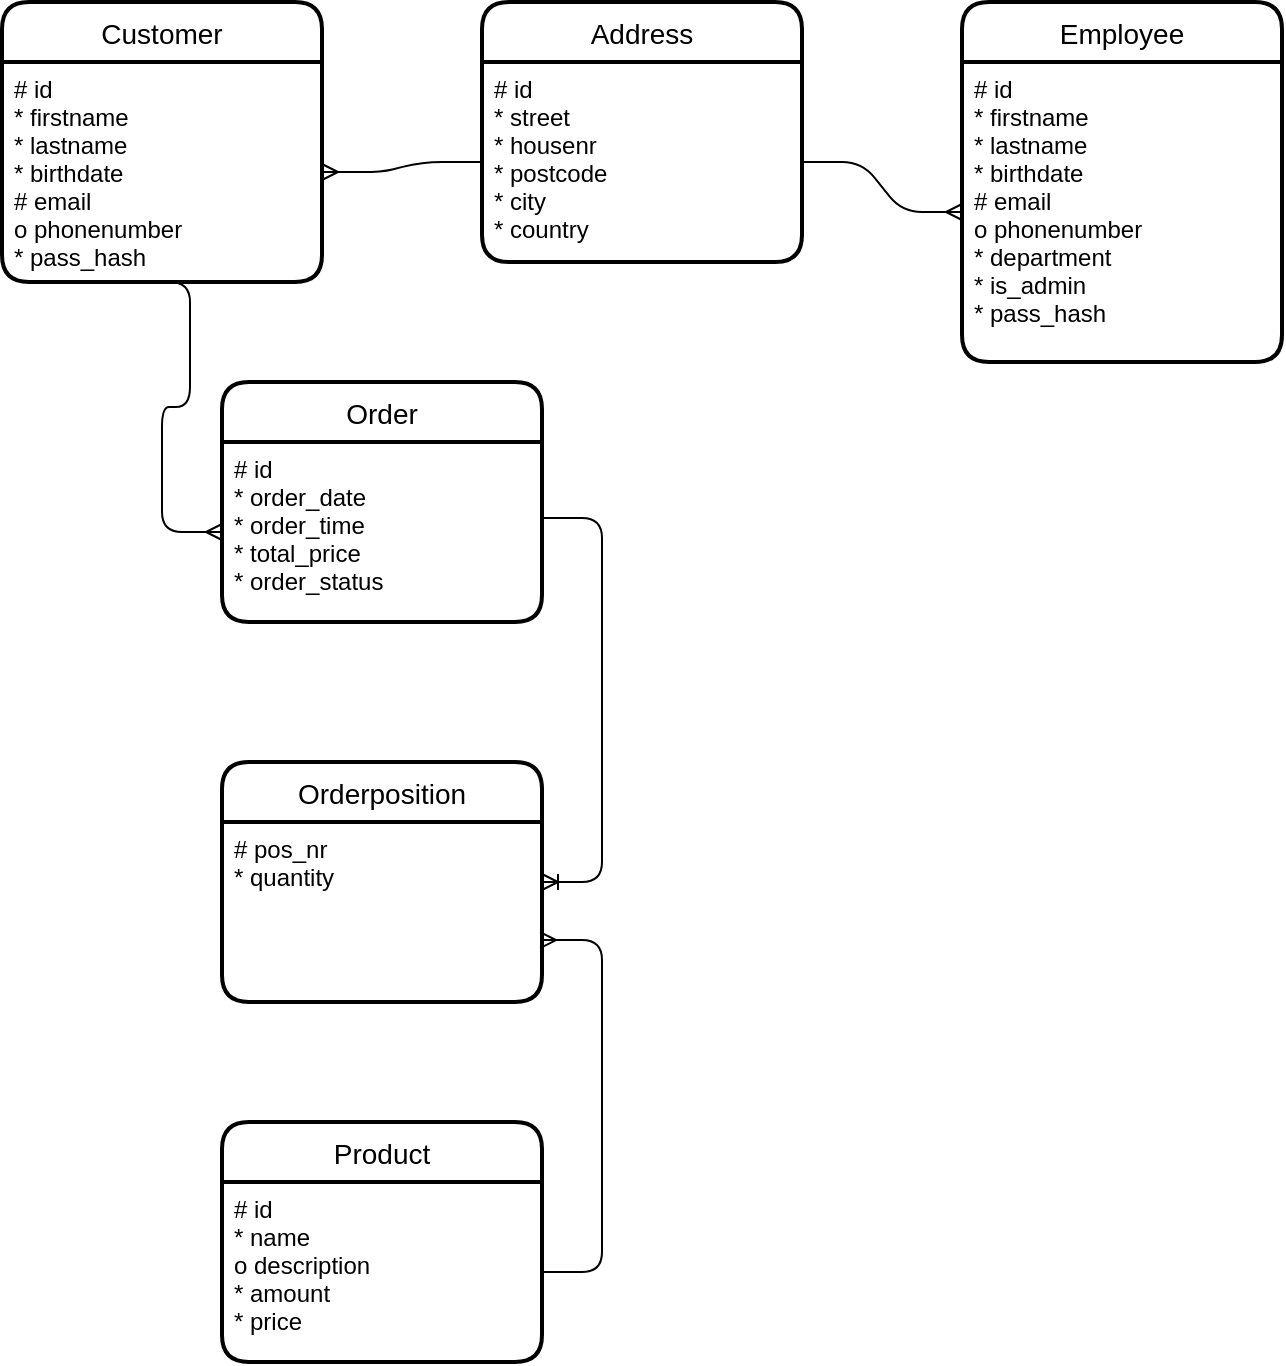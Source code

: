 <mxfile version="14.8.3" type="github">
  <diagram id="zqOOfs8UBTVCIb0sJ63z" name="Page-1">
    <mxGraphModel dx="1422" dy="752" grid="1" gridSize="10" guides="1" tooltips="1" connect="1" arrows="1" fold="1" page="1" pageScale="1" pageWidth="827" pageHeight="1169" background="none" math="0" shadow="0">
      <root>
        <mxCell id="0" />
        <mxCell id="1" parent="0" />
        <mxCell id="8EAQV7HGh1oppnWuFU27-1" value="Customer" style="swimlane;childLayout=stackLayout;horizontal=1;startSize=30;horizontalStack=0;rounded=1;fontSize=14;fontStyle=0;strokeWidth=2;resizeParent=0;resizeLast=1;shadow=0;dashed=0;align=center;" parent="1" vertex="1">
          <mxGeometry x="40" y="40" width="160" height="140" as="geometry">
            <mxRectangle x="40" y="40" width="90" height="30" as="alternateBounds" />
          </mxGeometry>
        </mxCell>
        <mxCell id="8EAQV7HGh1oppnWuFU27-2" value="# id&#xa;* firstname&#xa;* lastname&#xa;* birthdate&#xa;# email&#xa;o phonenumber&#xa;* pass_hash&#xa;" style="align=left;strokeColor=none;fillColor=none;spacingLeft=4;fontSize=12;verticalAlign=top;resizable=0;rotatable=0;part=1;" parent="8EAQV7HGh1oppnWuFU27-1" vertex="1">
          <mxGeometry y="30" width="160" height="110" as="geometry" />
        </mxCell>
        <mxCell id="8EAQV7HGh1oppnWuFU27-3" value="Address" style="swimlane;childLayout=stackLayout;horizontal=1;startSize=30;horizontalStack=0;rounded=1;fontSize=14;fontStyle=0;strokeWidth=2;resizeParent=0;resizeLast=1;shadow=0;dashed=0;align=center;" parent="1" vertex="1">
          <mxGeometry x="280" y="40" width="160" height="130" as="geometry">
            <mxRectangle x="280" y="40" width="80" height="30" as="alternateBounds" />
          </mxGeometry>
        </mxCell>
        <mxCell id="8EAQV7HGh1oppnWuFU27-4" value="# id&#xa;* street&#xa;* housenr&#xa;* postcode&#xa;* city&#xa;* country&#xa;" style="align=left;strokeColor=none;fillColor=none;spacingLeft=4;fontSize=12;verticalAlign=top;resizable=0;rotatable=0;part=1;" parent="8EAQV7HGh1oppnWuFU27-3" vertex="1">
          <mxGeometry y="30" width="160" height="100" as="geometry" />
        </mxCell>
        <mxCell id="8EAQV7HGh1oppnWuFU27-6" value="Product" style="swimlane;childLayout=stackLayout;horizontal=1;startSize=30;horizontalStack=0;rounded=1;fontSize=14;fontStyle=0;strokeWidth=2;resizeParent=0;resizeLast=1;shadow=0;dashed=0;align=center;" parent="1" vertex="1">
          <mxGeometry x="150" y="600" width="160" height="120" as="geometry" />
        </mxCell>
        <mxCell id="8EAQV7HGh1oppnWuFU27-7" value="# id&#xa;* name&#xa;o description&#xa;* amount&#xa;* price" style="align=left;strokeColor=none;fillColor=none;spacingLeft=4;fontSize=12;verticalAlign=top;resizable=0;rotatable=0;part=1;" parent="8EAQV7HGh1oppnWuFU27-6" vertex="1">
          <mxGeometry y="30" width="160" height="90" as="geometry" />
        </mxCell>
        <mxCell id="8EAQV7HGh1oppnWuFU27-8" value="Order" style="swimlane;childLayout=stackLayout;horizontal=1;startSize=30;horizontalStack=0;rounded=1;fontSize=14;fontStyle=0;strokeWidth=2;resizeParent=0;resizeLast=1;shadow=0;dashed=0;align=center;" parent="1" vertex="1">
          <mxGeometry x="150" y="230" width="160" height="120" as="geometry" />
        </mxCell>
        <mxCell id="8EAQV7HGh1oppnWuFU27-9" value="# id&#xa;* order_date&#xa;* order_time&#xa;* total_price&#xa;* order_status&#xa;" style="align=left;strokeColor=none;fillColor=none;spacingLeft=4;fontSize=12;verticalAlign=top;resizable=0;rotatable=0;part=1;" parent="8EAQV7HGh1oppnWuFU27-8" vertex="1">
          <mxGeometry y="30" width="160" height="90" as="geometry" />
        </mxCell>
        <mxCell id="8EAQV7HGh1oppnWuFU27-10" value="Orderposition" style="swimlane;childLayout=stackLayout;horizontal=1;startSize=30;horizontalStack=0;rounded=1;fontSize=14;fontStyle=0;strokeWidth=2;resizeParent=0;resizeLast=1;shadow=0;dashed=0;align=center;" parent="1" vertex="1">
          <mxGeometry x="150" y="420" width="160" height="120" as="geometry" />
        </mxCell>
        <mxCell id="8EAQV7HGh1oppnWuFU27-11" value="# pos_nr&#xa;* quantity&#xa;" style="align=left;strokeColor=none;fillColor=none;spacingLeft=4;fontSize=12;verticalAlign=top;resizable=0;rotatable=0;part=1;" parent="8EAQV7HGh1oppnWuFU27-10" vertex="1">
          <mxGeometry y="30" width="160" height="90" as="geometry" />
        </mxCell>
        <mxCell id="8EAQV7HGh1oppnWuFU27-23" value="" style="edgeStyle=entityRelationEdgeStyle;fontSize=12;html=1;endArrow=ERmany;" parent="1" source="8EAQV7HGh1oppnWuFU27-4" target="8EAQV7HGh1oppnWuFU27-2" edge="1">
          <mxGeometry width="100" height="100" relative="1" as="geometry">
            <mxPoint x="380" y="400" as="sourcePoint" />
            <mxPoint x="480" y="300" as="targetPoint" />
          </mxGeometry>
        </mxCell>
        <mxCell id="8EAQV7HGh1oppnWuFU27-28" value="" style="edgeStyle=entityRelationEdgeStyle;fontSize=12;html=1;endArrow=ERmany;exitX=0.4;exitY=1;exitDx=0;exitDy=0;exitPerimeter=0;" parent="1" source="8EAQV7HGh1oppnWuFU27-2" target="8EAQV7HGh1oppnWuFU27-9" edge="1">
          <mxGeometry width="100" height="100" relative="1" as="geometry">
            <mxPoint x="380" y="400" as="sourcePoint" />
            <mxPoint x="480" y="300" as="targetPoint" />
          </mxGeometry>
        </mxCell>
        <mxCell id="8EAQV7HGh1oppnWuFU27-31" value="" style="edgeStyle=entityRelationEdgeStyle;fontSize=12;html=1;endArrow=ERoneToMany;exitX=1;exitY=0.422;exitDx=0;exitDy=0;exitPerimeter=0;" parent="1" source="8EAQV7HGh1oppnWuFU27-9" target="8EAQV7HGh1oppnWuFU27-10" edge="1">
          <mxGeometry width="100" height="100" relative="1" as="geometry">
            <mxPoint x="380" y="400" as="sourcePoint" />
            <mxPoint x="480" y="300" as="targetPoint" />
          </mxGeometry>
        </mxCell>
        <mxCell id="hEnhNm0cxcNL_pd9e-mG-1" value="Employee" style="swimlane;childLayout=stackLayout;horizontal=1;startSize=30;horizontalStack=0;rounded=1;fontSize=14;fontStyle=0;strokeWidth=2;resizeParent=0;resizeLast=1;shadow=0;dashed=0;align=center;" parent="1" vertex="1">
          <mxGeometry x="520" y="40" width="160" height="180" as="geometry" />
        </mxCell>
        <mxCell id="hEnhNm0cxcNL_pd9e-mG-2" value="# id&#xa;* firstname&#xa;* lastname&#xa;* birthdate&#xa;# email&#xa;o phonenumber&#xa;* department&#xa;* is_admin&#xa;* pass_hash" style="align=left;strokeColor=none;fillColor=none;spacingLeft=4;fontSize=12;verticalAlign=top;resizable=0;rotatable=0;part=1;" parent="hEnhNm0cxcNL_pd9e-mG-1" vertex="1">
          <mxGeometry y="30" width="160" height="150" as="geometry" />
        </mxCell>
        <mxCell id="hEnhNm0cxcNL_pd9e-mG-3" value="" style="edgeStyle=entityRelationEdgeStyle;fontSize=12;html=1;endArrow=ERmany;" parent="1" source="8EAQV7HGh1oppnWuFU27-4" target="hEnhNm0cxcNL_pd9e-mG-2" edge="1">
          <mxGeometry width="100" height="100" relative="1" as="geometry">
            <mxPoint x="360" y="430" as="sourcePoint" />
            <mxPoint x="460" y="330" as="targetPoint" />
          </mxGeometry>
        </mxCell>
        <mxCell id="Em4FRezPKKzcfL9CsdWH-1" value="" style="edgeStyle=entityRelationEdgeStyle;fontSize=12;html=1;endArrow=ERmany;entryX=0.994;entryY=0.656;entryDx=0;entryDy=0;entryPerimeter=0;" parent="1" source="8EAQV7HGh1oppnWuFU27-7" target="8EAQV7HGh1oppnWuFU27-11" edge="1">
          <mxGeometry width="100" height="100" relative="1" as="geometry">
            <mxPoint x="490" y="410" as="sourcePoint" />
            <mxPoint x="590" y="310" as="targetPoint" />
          </mxGeometry>
        </mxCell>
      </root>
    </mxGraphModel>
  </diagram>
</mxfile>
